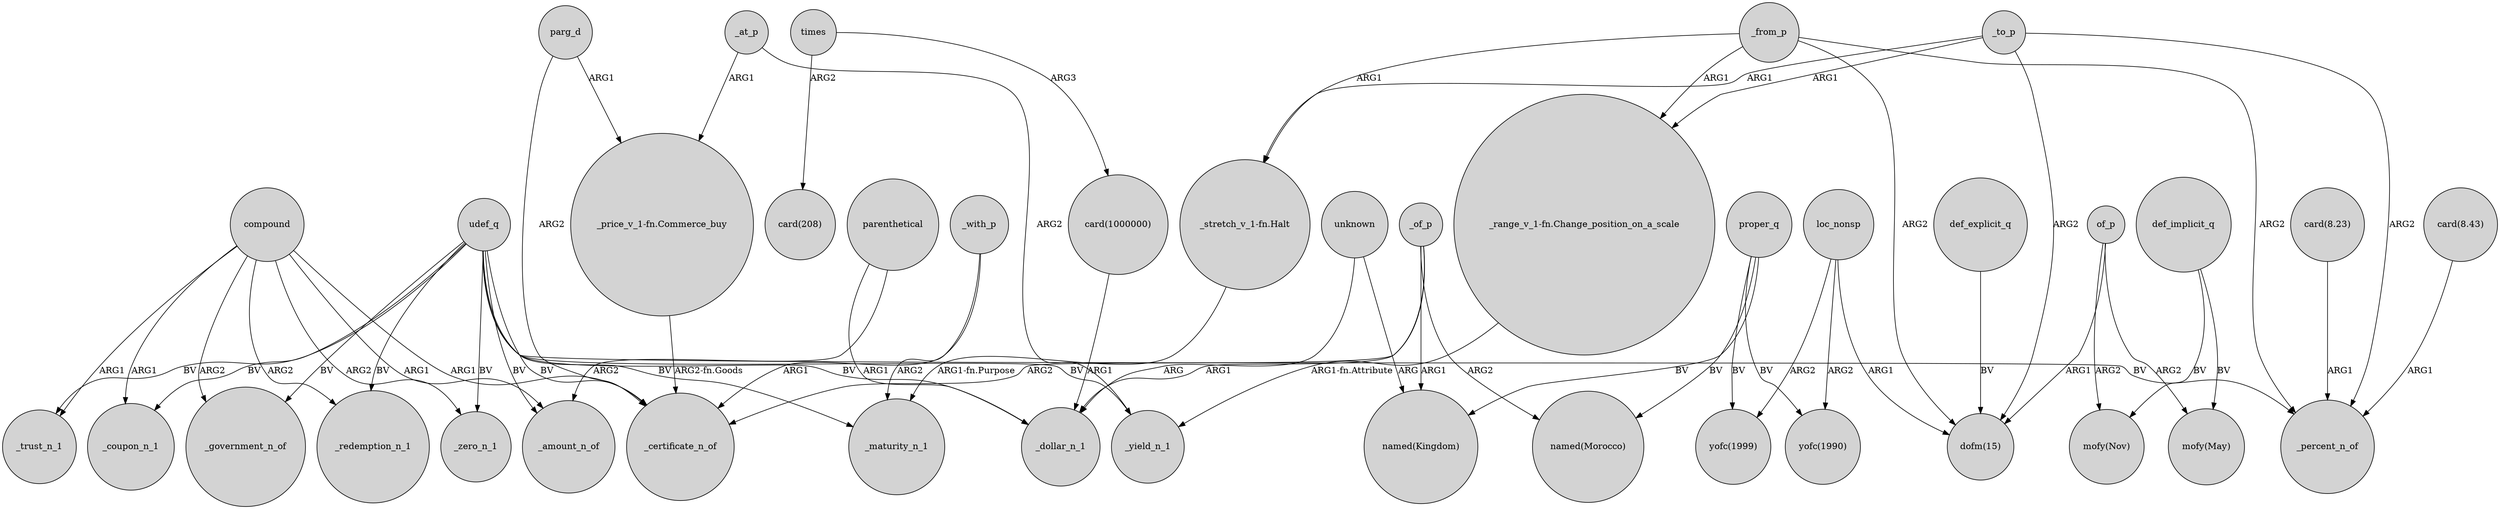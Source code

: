 digraph {
	node [shape=circle style=filled]
	_of_p -> _dollar_n_1 [label=ARG1]
	compound -> _coupon_n_1 [label=ARG1]
	_from_p -> "dofm(15)" [label=ARG2]
	_with_p -> _maturity_n_1 [label=ARG2]
	loc_nonsp -> "yofc(1999)" [label=ARG2]
	parenthetical -> _amount_n_of [label=ARG2]
	_with_p -> _certificate_n_of [label=ARG1]
	compound -> _government_n_of [label=ARG2]
	udef_q -> _government_n_of [label=BV]
	compound -> _amount_n_of [label=ARG1]
	of_p -> "mofy(Nov)" [label=ARG2]
	compound -> _certificate_n_of [label=ARG1]
	udef_q -> _redemption_n_1 [label=BV]
	def_implicit_q -> "mofy(May)" [label=BV]
	udef_q -> _zero_n_1 [label=BV]
	_from_p -> "_stretch_v_1-fn.Halt" [label=ARG1]
	_of_p -> _certificate_n_of [label=ARG2]
	times -> "card(1000000)" [label=ARG3]
	_of_p -> "named(Morocco)" [label=ARG2]
	proper_q -> "named(Kingdom)" [label=BV]
	_from_p -> "_range_v_1-fn.Change_position_on_a_scale" [label=ARG1]
	proper_q -> "yofc(1999)" [label=BV]
	_to_p -> _percent_n_of [label=ARG2]
	udef_q -> _certificate_n_of [label=BV]
	parenthetical -> _dollar_n_1 [label=ARG1]
	_at_p -> "_price_v_1-fn.Commerce_buy" [label=ARG1]
	_to_p -> "dofm(15)" [label=ARG2]
	parg_d -> "_price_v_1-fn.Commerce_buy" [label=ARG1]
	"_range_v_1-fn.Change_position_on_a_scale" -> _yield_n_1 [label="ARG1-fn.Attribute"]
	udef_q -> _maturity_n_1 [label=BV]
	"_stretch_v_1-fn.Halt" -> _maturity_n_1 [label="ARG1-fn.Purpose"]
	unknown -> _dollar_n_1 [label=ARG]
	"card(8.43)" -> _percent_n_of [label=ARG1]
	_of_p -> "named(Kingdom)" [label=ARG1]
	udef_q -> _trust_n_1 [label=BV]
	of_p -> "mofy(May)" [label=ARG2]
	udef_q -> _percent_n_of [label=BV]
	compound -> _trust_n_1 [label=ARG1]
	udef_q -> _yield_n_1 [label=BV]
	udef_q -> _amount_n_of [label=BV]
	parg_d -> _certificate_n_of [label=ARG2]
	udef_q -> _coupon_n_1 [label=BV]
	udef_q -> _dollar_n_1 [label=BV]
	"card(1000000)" -> _dollar_n_1 [label=ARG1]
	"_price_v_1-fn.Commerce_buy" -> _certificate_n_of [label="ARG2-fn.Goods"]
	_to_p -> "_range_v_1-fn.Change_position_on_a_scale" [label=ARG1]
	proper_q -> "named(Morocco)" [label=BV]
	proper_q -> "yofc(1990)" [label=BV]
	_from_p -> _percent_n_of [label=ARG2]
	compound -> _zero_n_1 [label=ARG2]
	_to_p -> "_stretch_v_1-fn.Halt" [label=ARG1]
	of_p -> "dofm(15)" [label=ARG1]
	def_explicit_q -> "dofm(15)" [label=BV]
	def_implicit_q -> "mofy(Nov)" [label=BV]
	times -> "card(208)" [label=ARG2]
	compound -> _redemption_n_1 [label=ARG2]
	unknown -> "named(Kingdom)" [label=ARG]
	"card(8.23)" -> _percent_n_of [label=ARG1]
	_at_p -> _yield_n_1 [label=ARG2]
	loc_nonsp -> "yofc(1990)" [label=ARG2]
	loc_nonsp -> "dofm(15)" [label=ARG1]
}

